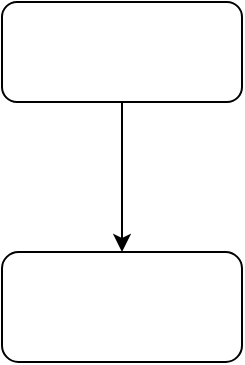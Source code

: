 <mxfile version="14.9.6" type="github">
  <diagram id="prtHgNgQTEPvFCAcTncT" name="Page-1">
    <mxGraphModel dx="1038" dy="585" grid="1" gridSize="10" guides="1" tooltips="1" connect="1" arrows="1" fold="1" page="1" pageScale="1" pageWidth="827" pageHeight="1169" math="0" shadow="0">
      <root>
        <mxCell id="0" />
        <mxCell id="1" parent="0" />
        <mxCell id="H1c2F93LV0cg1omzEE8L-3" value="" style="edgeStyle=orthogonalEdgeStyle;rounded=0;orthogonalLoop=1;jettySize=auto;html=1;" edge="1" parent="1" source="H1c2F93LV0cg1omzEE8L-1" target="H1c2F93LV0cg1omzEE8L-2">
          <mxGeometry relative="1" as="geometry" />
        </mxCell>
        <mxCell id="H1c2F93LV0cg1omzEE8L-1" value="" style="rounded=1;whiteSpace=wrap;html=1;" vertex="1" parent="1">
          <mxGeometry x="340" y="70" width="120" height="50" as="geometry" />
        </mxCell>
        <mxCell id="H1c2F93LV0cg1omzEE8L-2" value="" style="whiteSpace=wrap;html=1;rounded=1;" vertex="1" parent="1">
          <mxGeometry x="340" y="195" width="120" height="55" as="geometry" />
        </mxCell>
      </root>
    </mxGraphModel>
  </diagram>
</mxfile>
